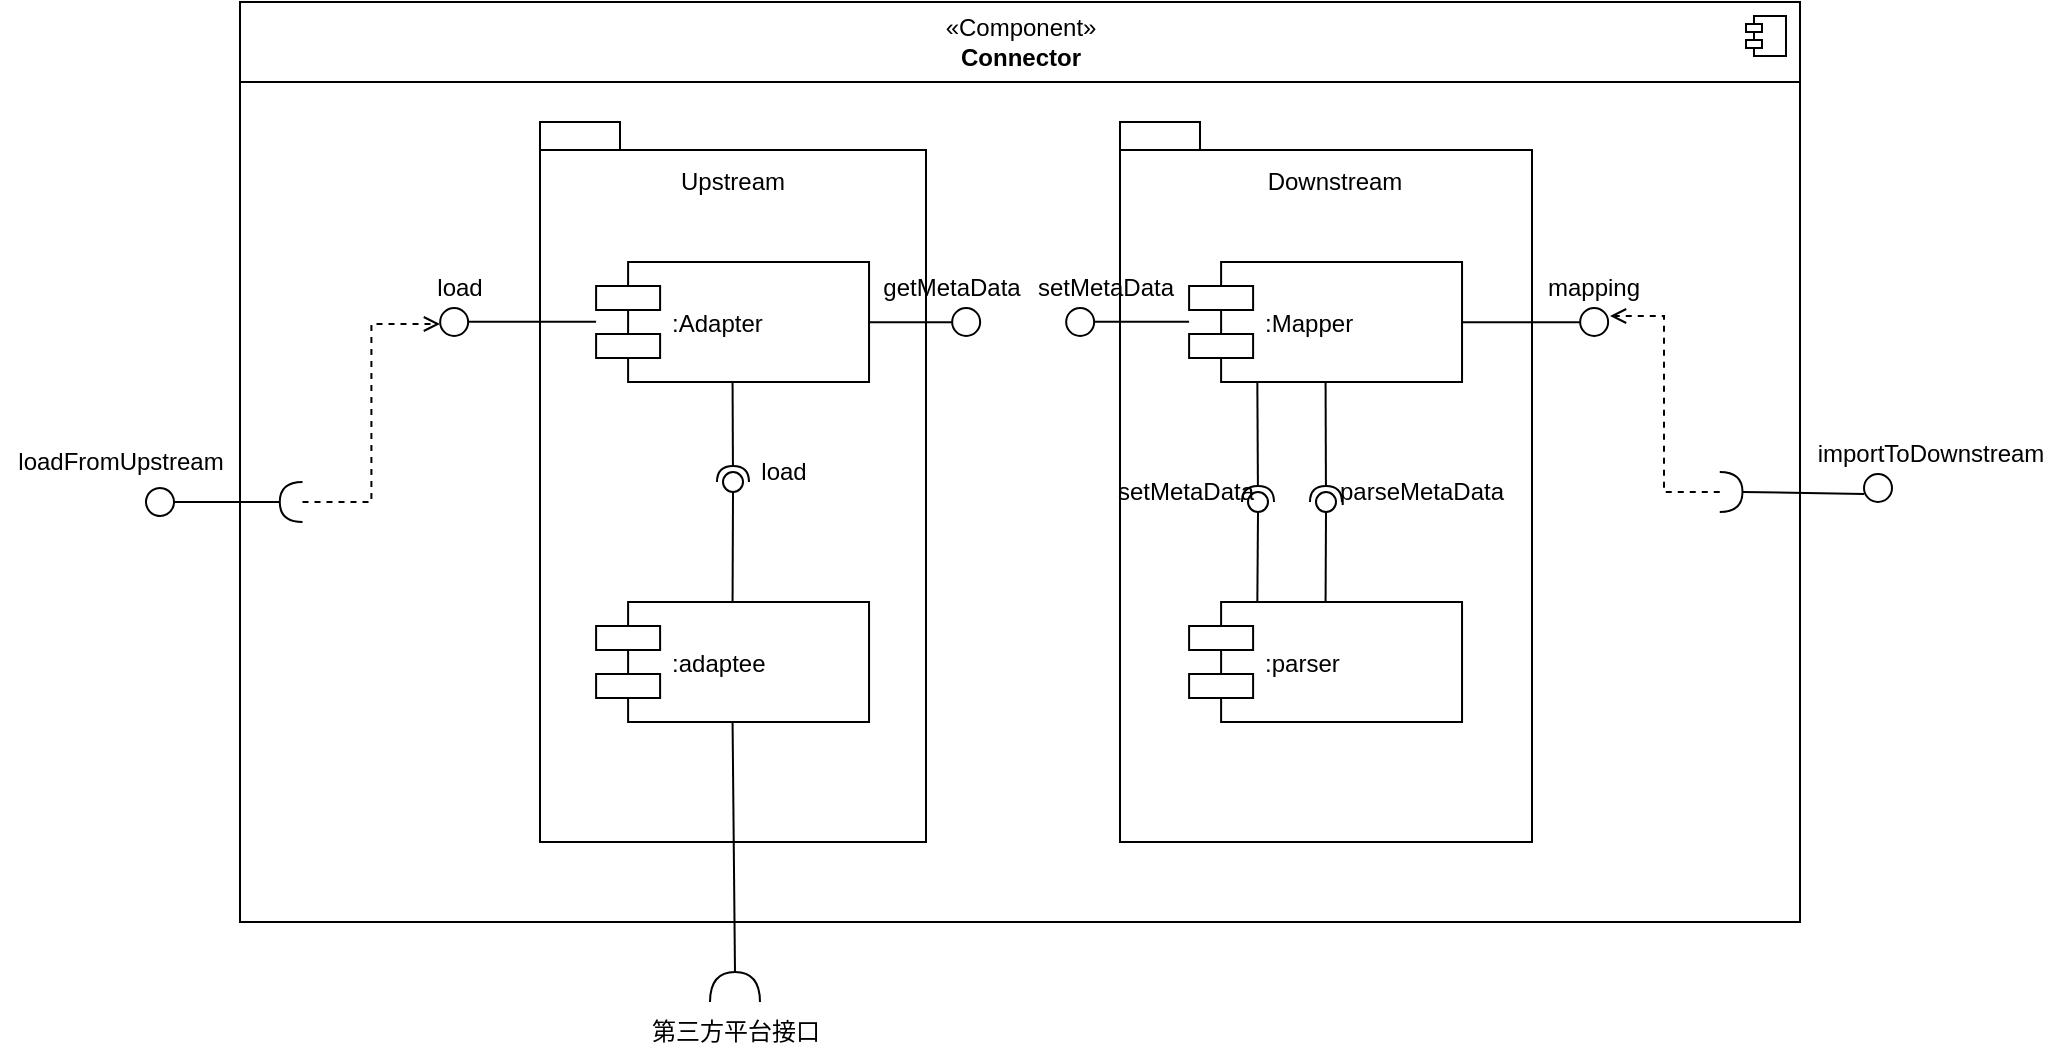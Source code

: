 <mxfile version="12.3.9" type="github" pages="1">
  <diagram id="civCblTi-B3HBYq37-xT" name="Page-1">
    <mxGraphModel dx="2253" dy="762" grid="1" gridSize="10" guides="1" tooltips="1" connect="1" arrows="1" fold="1" page="1" pageScale="1" pageWidth="827" pageHeight="583" math="0" shadow="0">
      <root>
        <mxCell id="0"/>
        <mxCell id="1" parent="0"/>
        <mxCell id="2LUjhipLdnebKk5BWHAh-10" value="" style="group" vertex="1" connectable="0" parent="1">
          <mxGeometry x="180" y="30" width="650" height="460" as="geometry"/>
        </mxCell>
        <mxCell id="2LUjhipLdnebKk5BWHAh-4" value="&lt;div&gt;&lt;span&gt;«Component»&lt;/span&gt;&lt;/div&gt;&lt;b&gt;&lt;div&gt;&lt;b&gt;Connector&lt;/b&gt;&lt;/div&gt;&lt;/b&gt;" style="html=1;align=center;" vertex="1" parent="2LUjhipLdnebKk5BWHAh-10">
          <mxGeometry x="-130" width="780" height="40" as="geometry"/>
        </mxCell>
        <mxCell id="2LUjhipLdnebKk5BWHAh-5" value="" style="shape=component;jettyWidth=8;jettyHeight=4;" vertex="1" parent="2LUjhipLdnebKk5BWHAh-4">
          <mxGeometry x="1" width="20" height="20" relative="1" as="geometry">
            <mxPoint x="-27" y="7" as="offset"/>
          </mxGeometry>
        </mxCell>
        <mxCell id="2LUjhipLdnebKk5BWHAh-9" value="" style="rounded=0;whiteSpace=wrap;html=1;" vertex="1" parent="2LUjhipLdnebKk5BWHAh-10">
          <mxGeometry x="-130" y="40" width="780" height="420" as="geometry"/>
        </mxCell>
        <mxCell id="2LUjhipLdnebKk5BWHAh-11" value="" style="shape=folder;fontStyle=1;spacingTop=10;tabWidth=40;tabHeight=14;tabPosition=left;html=1;" vertex="1" parent="2LUjhipLdnebKk5BWHAh-10">
          <mxGeometry x="20" y="60" width="193" height="360" as="geometry"/>
        </mxCell>
        <mxCell id="2LUjhipLdnebKk5BWHAh-12" value="Upstream" style="text;html=1;strokeColor=none;fillColor=none;align=center;verticalAlign=middle;whiteSpace=wrap;rounded=0;" vertex="1" parent="2LUjhipLdnebKk5BWHAh-10">
          <mxGeometry x="93.539" y="80" width="45.49" height="20" as="geometry"/>
        </mxCell>
        <mxCell id="2LUjhipLdnebKk5BWHAh-13" value="" style="shape=folder;fontStyle=1;spacingTop=10;tabWidth=40;tabHeight=14;tabPosition=left;html=1;" vertex="1" parent="2LUjhipLdnebKk5BWHAh-10">
          <mxGeometry x="310" y="60" width="206" height="360" as="geometry"/>
        </mxCell>
        <mxCell id="2LUjhipLdnebKk5BWHAh-14" value="Downstream" style="text;html=1;strokeColor=none;fillColor=none;align=center;verticalAlign=middle;whiteSpace=wrap;rounded=0;" vertex="1" parent="2LUjhipLdnebKk5BWHAh-10">
          <mxGeometry x="395.235" y="80" width="45.49" height="20" as="geometry"/>
        </mxCell>
        <mxCell id="2LUjhipLdnebKk5BWHAh-113" style="edgeStyle=orthogonalEdgeStyle;rounded=0;orthogonalLoop=1;jettySize=auto;html=1;endArrow=none;endFill=0;" edge="1" parent="2LUjhipLdnebKk5BWHAh-10" source="2LUjhipLdnebKk5BWHAh-19" target="2LUjhipLdnebKk5BWHAh-109">
          <mxGeometry relative="1" as="geometry"/>
        </mxCell>
        <mxCell id="2LUjhipLdnebKk5BWHAh-19" value=":Adapter" style="shape=component;align=left;spacingLeft=36;" vertex="1" parent="2LUjhipLdnebKk5BWHAh-10">
          <mxGeometry x="48.049" y="130" width="136.471" height="60" as="geometry"/>
        </mxCell>
        <mxCell id="2LUjhipLdnebKk5BWHAh-20" value=":adaptee" style="shape=component;align=left;spacingLeft=36;" vertex="1" parent="2LUjhipLdnebKk5BWHAh-10">
          <mxGeometry x="48.049" y="300" width="136.471" height="60" as="geometry"/>
        </mxCell>
        <mxCell id="2LUjhipLdnebKk5BWHAh-39" value="" style="shape=requiredInterface;html=1;verticalLabelPosition=bottom;rotation=-180;" vertex="1" parent="2LUjhipLdnebKk5BWHAh-10">
          <mxGeometry x="-110.118" y="240" width="11.373" height="20" as="geometry"/>
        </mxCell>
        <mxCell id="2LUjhipLdnebKk5BWHAh-55" value="" style="endArrow=none;html=1;exitX=0;exitY=0.5;exitDx=0;exitDy=0;entryX=1;entryY=0.5;entryDx=0;entryDy=0;entryPerimeter=0;" edge="1" parent="2LUjhipLdnebKk5BWHAh-10" source="2LUjhipLdnebKk5BWHAh-9" target="2LUjhipLdnebKk5BWHAh-39">
          <mxGeometry width="50" height="50" relative="1" as="geometry">
            <mxPoint x="-100" y="300" as="sourcePoint"/>
            <mxPoint x="-70" y="250" as="targetPoint"/>
          </mxGeometry>
        </mxCell>
        <mxCell id="2LUjhipLdnebKk5BWHAh-61" value="" style="rounded=0;orthogonalLoop=1;jettySize=auto;html=1;endArrow=none;endFill=0;exitX=0.5;exitY=0;exitDx=0;exitDy=0;" edge="1" target="2LUjhipLdnebKk5BWHAh-63" parent="2LUjhipLdnebKk5BWHAh-10" source="2LUjhipLdnebKk5BWHAh-20">
          <mxGeometry relative="1" as="geometry">
            <mxPoint x="114" y="285" as="sourcePoint"/>
          </mxGeometry>
        </mxCell>
        <mxCell id="2LUjhipLdnebKk5BWHAh-62" value="" style="rounded=0;orthogonalLoop=1;jettySize=auto;html=1;endArrow=halfCircle;endFill=0;entryX=0.5;entryY=0.5;entryDx=0;entryDy=0;endSize=6;strokeWidth=1;exitX=0.5;exitY=1;exitDx=0;exitDy=0;" edge="1" target="2LUjhipLdnebKk5BWHAh-63" parent="2LUjhipLdnebKk5BWHAh-10" source="2LUjhipLdnebKk5BWHAh-19">
          <mxGeometry relative="1" as="geometry">
            <mxPoint x="154" y="285" as="sourcePoint"/>
          </mxGeometry>
        </mxCell>
        <mxCell id="2LUjhipLdnebKk5BWHAh-63" value="" style="ellipse;whiteSpace=wrap;html=1;fontFamily=Helvetica;fontSize=12;fontColor=#000000;align=center;strokeColor=#000000;fillColor=#ffffff;points=[];aspect=fixed;resizable=0;" vertex="1" parent="2LUjhipLdnebKk5BWHAh-10">
          <mxGeometry x="111.5" y="235" width="10" height="10" as="geometry"/>
        </mxCell>
        <mxCell id="2LUjhipLdnebKk5BWHAh-64" value="load" style="text;html=1;strokeColor=none;fillColor=none;align=center;verticalAlign=middle;whiteSpace=wrap;rounded=0;" vertex="1" parent="2LUjhipLdnebKk5BWHAh-10">
          <mxGeometry x="121.5" y="225" width="40" height="20" as="geometry"/>
        </mxCell>
        <mxCell id="2LUjhipLdnebKk5BWHAh-108" style="edgeStyle=orthogonalEdgeStyle;rounded=0;orthogonalLoop=1;jettySize=auto;html=1;endArrow=none;endFill=0;" edge="1" parent="2LUjhipLdnebKk5BWHAh-10" source="2LUjhipLdnebKk5BWHAh-72" target="2LUjhipLdnebKk5BWHAh-106">
          <mxGeometry relative="1" as="geometry"/>
        </mxCell>
        <mxCell id="2LUjhipLdnebKk5BWHAh-114" style="edgeStyle=orthogonalEdgeStyle;rounded=0;orthogonalLoop=1;jettySize=auto;html=1;endArrow=none;endFill=0;" edge="1" parent="2LUjhipLdnebKk5BWHAh-10" source="2LUjhipLdnebKk5BWHAh-72" target="2LUjhipLdnebKk5BWHAh-111">
          <mxGeometry relative="1" as="geometry"/>
        </mxCell>
        <mxCell id="2LUjhipLdnebKk5BWHAh-72" value=":Mapper" style="shape=component;align=left;spacingLeft=36;" vertex="1" parent="2LUjhipLdnebKk5BWHAh-10">
          <mxGeometry x="344.549" y="130" width="136.471" height="60" as="geometry"/>
        </mxCell>
        <mxCell id="2LUjhipLdnebKk5BWHAh-73" value=":parser" style="shape=component;align=left;spacingLeft=36;" vertex="1" parent="2LUjhipLdnebKk5BWHAh-10">
          <mxGeometry x="344.549" y="300" width="136.471" height="60" as="geometry"/>
        </mxCell>
        <mxCell id="2LUjhipLdnebKk5BWHAh-74" value="" style="rounded=0;orthogonalLoop=1;jettySize=auto;html=1;endArrow=none;endFill=0;exitX=0.5;exitY=0;exitDx=0;exitDy=0;" edge="1" target="2LUjhipLdnebKk5BWHAh-76" parent="2LUjhipLdnebKk5BWHAh-10" source="2LUjhipLdnebKk5BWHAh-73">
          <mxGeometry relative="1" as="geometry">
            <mxPoint x="400" y="275" as="sourcePoint"/>
          </mxGeometry>
        </mxCell>
        <mxCell id="2LUjhipLdnebKk5BWHAh-75" value="" style="rounded=0;orthogonalLoop=1;jettySize=auto;html=1;endArrow=halfCircle;endFill=0;endSize=6;strokeWidth=1;exitX=0.5;exitY=1;exitDx=0;exitDy=0;" edge="1" parent="2LUjhipLdnebKk5BWHAh-10" source="2LUjhipLdnebKk5BWHAh-72">
          <mxGeometry relative="1" as="geometry">
            <mxPoint x="440" y="275" as="sourcePoint"/>
            <mxPoint x="413" y="250" as="targetPoint"/>
          </mxGeometry>
        </mxCell>
        <mxCell id="2LUjhipLdnebKk5BWHAh-76" value="" style="ellipse;whiteSpace=wrap;html=1;fontFamily=Helvetica;fontSize=12;fontColor=#000000;align=center;strokeColor=#000000;fillColor=#ffffff;points=[];aspect=fixed;resizable=0;" vertex="1" parent="2LUjhipLdnebKk5BWHAh-10">
          <mxGeometry x="408" y="245" width="10" height="10" as="geometry"/>
        </mxCell>
        <mxCell id="2LUjhipLdnebKk5BWHAh-77" value="parseMetaData" style="text;html=1;strokeColor=none;fillColor=none;align=center;verticalAlign=middle;whiteSpace=wrap;rounded=0;" vertex="1" parent="2LUjhipLdnebKk5BWHAh-10">
          <mxGeometry x="440.5" y="235" width="40" height="20" as="geometry"/>
        </mxCell>
        <mxCell id="2LUjhipLdnebKk5BWHAh-107" style="edgeStyle=orthogonalEdgeStyle;rounded=0;orthogonalLoop=1;jettySize=auto;html=1;entryX=0.714;entryY=1.066;entryDx=0;entryDy=0;entryPerimeter=0;endArrow=open;endFill=0;dashed=1;" edge="1" parent="2LUjhipLdnebKk5BWHAh-10" source="2LUjhipLdnebKk5BWHAh-103" target="2LUjhipLdnebKk5BWHAh-106">
          <mxGeometry relative="1" as="geometry"/>
        </mxCell>
        <mxCell id="2LUjhipLdnebKk5BWHAh-103" value="" style="shape=requiredInterface;html=1;verticalLabelPosition=bottom;rotation=0;" vertex="1" parent="2LUjhipLdnebKk5BWHAh-10">
          <mxGeometry x="609.882" y="235" width="11.373" height="20" as="geometry"/>
        </mxCell>
        <mxCell id="2LUjhipLdnebKk5BWHAh-106" value="" style="ellipse;whiteSpace=wrap;html=1;fontFamily=Helvetica;fontSize=12;fontColor=#000000;align=center;strokeColor=#000000;fillColor=#ffffff;points=[];aspect=fixed;resizable=0;direction=south;rotation=-180;" vertex="1" parent="2LUjhipLdnebKk5BWHAh-10">
          <mxGeometry x="540.078" y="153" width="14" height="14" as="geometry"/>
        </mxCell>
        <mxCell id="2LUjhipLdnebKk5BWHAh-109" value="" style="ellipse;whiteSpace=wrap;html=1;fontFamily=Helvetica;fontSize=12;fontColor=#000000;align=center;strokeColor=#000000;fillColor=#ffffff;points=[];aspect=fixed;resizable=0;direction=south;rotation=-180;" vertex="1" parent="2LUjhipLdnebKk5BWHAh-10">
          <mxGeometry x="226.078" y="153" width="14" height="14" as="geometry"/>
        </mxCell>
        <mxCell id="2LUjhipLdnebKk5BWHAh-111" value="" style="ellipse;whiteSpace=wrap;html=1;fontFamily=Helvetica;fontSize=12;fontColor=#000000;align=center;strokeColor=#000000;fillColor=#ffffff;points=[];aspect=fixed;resizable=0;direction=south;rotation=-180;" vertex="1" parent="2LUjhipLdnebKk5BWHAh-10">
          <mxGeometry x="283.078" y="153" width="14" height="14" as="geometry"/>
        </mxCell>
        <mxCell id="2LUjhipLdnebKk5BWHAh-115" value="getMetaData" style="text;html=1;strokeColor=none;fillColor=none;align=center;verticalAlign=middle;whiteSpace=wrap;rounded=0;" vertex="1" parent="2LUjhipLdnebKk5BWHAh-10">
          <mxGeometry x="206" y="133" width="40" height="20" as="geometry"/>
        </mxCell>
        <mxCell id="2LUjhipLdnebKk5BWHAh-116" value="setMetaData" style="text;html=1;strokeColor=none;fillColor=none;align=center;verticalAlign=middle;whiteSpace=wrap;rounded=0;" vertex="1" parent="2LUjhipLdnebKk5BWHAh-10">
          <mxGeometry x="283" y="133" width="40" height="20" as="geometry"/>
        </mxCell>
        <mxCell id="2LUjhipLdnebKk5BWHAh-117" value="mapping" style="text;html=1;strokeColor=none;fillColor=none;align=center;verticalAlign=middle;whiteSpace=wrap;rounded=0;" vertex="1" parent="2LUjhipLdnebKk5BWHAh-10">
          <mxGeometry x="527" y="133" width="40" height="20" as="geometry"/>
        </mxCell>
        <mxCell id="2LUjhipLdnebKk5BWHAh-119" value="" style="rounded=0;orthogonalLoop=1;jettySize=auto;html=1;endArrow=none;endFill=0;exitX=0.25;exitY=0;exitDx=0;exitDy=0;" edge="1" target="2LUjhipLdnebKk5BWHAh-121" parent="2LUjhipLdnebKk5BWHAh-10" source="2LUjhipLdnebKk5BWHAh-73">
          <mxGeometry relative="1" as="geometry">
            <mxPoint x="340" y="260" as="sourcePoint"/>
          </mxGeometry>
        </mxCell>
        <mxCell id="2LUjhipLdnebKk5BWHAh-120" value="" style="rounded=0;orthogonalLoop=1;jettySize=auto;html=1;endArrow=halfCircle;endFill=0;entryX=0.5;entryY=0.5;entryDx=0;entryDy=0;endSize=6;strokeWidth=1;exitX=0.25;exitY=1;exitDx=0;exitDy=0;" edge="1" target="2LUjhipLdnebKk5BWHAh-121" parent="2LUjhipLdnebKk5BWHAh-10" source="2LUjhipLdnebKk5BWHAh-72">
          <mxGeometry relative="1" as="geometry">
            <mxPoint x="380" y="260" as="sourcePoint"/>
          </mxGeometry>
        </mxCell>
        <mxCell id="2LUjhipLdnebKk5BWHAh-121" value="" style="ellipse;whiteSpace=wrap;html=1;fontFamily=Helvetica;fontSize=12;fontColor=#000000;align=center;strokeColor=#000000;fillColor=#ffffff;points=[];aspect=fixed;resizable=0;" vertex="1" parent="2LUjhipLdnebKk5BWHAh-10">
          <mxGeometry x="374" y="245" width="10" height="10" as="geometry"/>
        </mxCell>
        <mxCell id="2LUjhipLdnebKk5BWHAh-122" value="setMetaData" style="text;html=1;strokeColor=none;fillColor=none;align=center;verticalAlign=middle;whiteSpace=wrap;rounded=0;" vertex="1" parent="2LUjhipLdnebKk5BWHAh-10">
          <mxGeometry x="323" y="235" width="40" height="20" as="geometry"/>
        </mxCell>
        <mxCell id="2LUjhipLdnebKk5BWHAh-30" value="" style="ellipse;whiteSpace=wrap;html=1;fontFamily=Helvetica;fontSize=12;fontColor=#000000;align=center;strokeColor=#000000;fillColor=#ffffff;points=[];aspect=fixed;resizable=0;direction=south;rotation=-210;" vertex="1" parent="1">
          <mxGeometry x="3" y="273" width="14" height="14" as="geometry"/>
        </mxCell>
        <mxCell id="2LUjhipLdnebKk5BWHAh-35" value="loadFromUpstream" style="text;html=1;align=center;verticalAlign=middle;resizable=0;points=[];;autosize=1;" vertex="1" parent="1">
          <mxGeometry x="-70" y="250" width="120" height="20" as="geometry"/>
        </mxCell>
        <mxCell id="2LUjhipLdnebKk5BWHAh-36" value="" style="ellipse;whiteSpace=wrap;html=1;fontFamily=Helvetica;fontSize=12;fontColor=#000000;align=center;strokeColor=#000000;fillColor=#ffffff;points=[];aspect=fixed;resizable=0;direction=south;rotation=-180;" vertex="1" parent="1">
          <mxGeometry x="862" y="266" width="14" height="14" as="geometry"/>
        </mxCell>
        <mxCell id="2LUjhipLdnebKk5BWHAh-38" value="importToDownstream" style="text;html=1;align=center;verticalAlign=middle;resizable=0;points=[];;autosize=1;" vertex="1" parent="1">
          <mxGeometry x="830" y="246" width="130" height="20" as="geometry"/>
        </mxCell>
        <mxCell id="2LUjhipLdnebKk5BWHAh-45" style="edgeStyle=orthogonalEdgeStyle;rounded=0;orthogonalLoop=1;jettySize=auto;html=1;endArrow=none;endFill=0;" edge="1" parent="1" source="2LUjhipLdnebKk5BWHAh-9" target="2LUjhipLdnebKk5BWHAh-30">
          <mxGeometry relative="1" as="geometry"/>
        </mxCell>
        <mxCell id="2LUjhipLdnebKk5BWHAh-65" value="" style="shape=requiredInterface;html=1;verticalLabelPosition=bottom;rotation=-90;" vertex="1" parent="1">
          <mxGeometry x="290" y="510" width="15" height="25" as="geometry"/>
        </mxCell>
        <mxCell id="2LUjhipLdnebKk5BWHAh-69" value="" style="endArrow=none;html=1;exitX=1;exitY=0.5;exitDx=0;exitDy=0;exitPerimeter=0;entryX=0.5;entryY=1;entryDx=0;entryDy=0;" edge="1" parent="1" source="2LUjhipLdnebKk5BWHAh-65" target="2LUjhipLdnebKk5BWHAh-20">
          <mxGeometry width="50" height="50" relative="1" as="geometry">
            <mxPoint x="311" y="550" as="sourcePoint"/>
            <mxPoint x="330" y="460" as="targetPoint"/>
          </mxGeometry>
        </mxCell>
        <mxCell id="2LUjhipLdnebKk5BWHAh-70" value="第三方平台接口" style="text;html=1;strokeColor=none;fillColor=none;align=center;verticalAlign=middle;whiteSpace=wrap;rounded=0;" vertex="1" parent="1">
          <mxGeometry x="232.5" y="535" width="130" height="20" as="geometry"/>
        </mxCell>
        <mxCell id="2LUjhipLdnebKk5BWHAh-104" value="" style="endArrow=none;html=1;exitX=1;exitY=0.5;exitDx=0;exitDy=0;exitPerimeter=0;entryX=0.286;entryY=0;entryDx=0;entryDy=0;entryPerimeter=0;" edge="1" parent="1" source="2LUjhipLdnebKk5BWHAh-103" target="2LUjhipLdnebKk5BWHAh-36">
          <mxGeometry width="50" height="50" relative="1" as="geometry">
            <mxPoint x="880" y="380" as="sourcePoint"/>
            <mxPoint x="930" y="272" as="targetPoint"/>
          </mxGeometry>
        </mxCell>
        <mxCell id="2LUjhipLdnebKk5BWHAh-43" value="" style="ellipse;whiteSpace=wrap;html=1;fontFamily=Helvetica;fontSize=12;fontColor=#000000;align=center;strokeColor=#000000;fillColor=#ffffff;points=[];aspect=fixed;resizable=0;direction=south;rotation=-180;" vertex="1" parent="1">
          <mxGeometry x="150.078" y="183" width="14" height="14" as="geometry"/>
        </mxCell>
        <mxCell id="2LUjhipLdnebKk5BWHAh-44" style="edgeStyle=orthogonalEdgeStyle;rounded=0;orthogonalLoop=1;jettySize=auto;html=1;endArrow=none;endFill=0;" edge="1" parent="1" source="2LUjhipLdnebKk5BWHAh-19" target="2LUjhipLdnebKk5BWHAh-43">
          <mxGeometry relative="1" as="geometry"/>
        </mxCell>
        <mxCell id="2LUjhipLdnebKk5BWHAh-56" style="edgeStyle=orthogonalEdgeStyle;rounded=0;orthogonalLoop=1;jettySize=auto;html=1;entryX=0.429;entryY=-0.006;entryDx=0;entryDy=0;entryPerimeter=0;endArrow=open;endFill=0;dashed=1;" edge="1" parent="1" source="2LUjhipLdnebKk5BWHAh-39" target="2LUjhipLdnebKk5BWHAh-43">
          <mxGeometry relative="1" as="geometry"/>
        </mxCell>
        <mxCell id="2LUjhipLdnebKk5BWHAh-57" value="load" style="text;html=1;strokeColor=none;fillColor=none;align=center;verticalAlign=middle;whiteSpace=wrap;rounded=0;" vertex="1" parent="1">
          <mxGeometry x="140" y="163" width="40" height="20" as="geometry"/>
        </mxCell>
      </root>
    </mxGraphModel>
  </diagram>
</mxfile>

